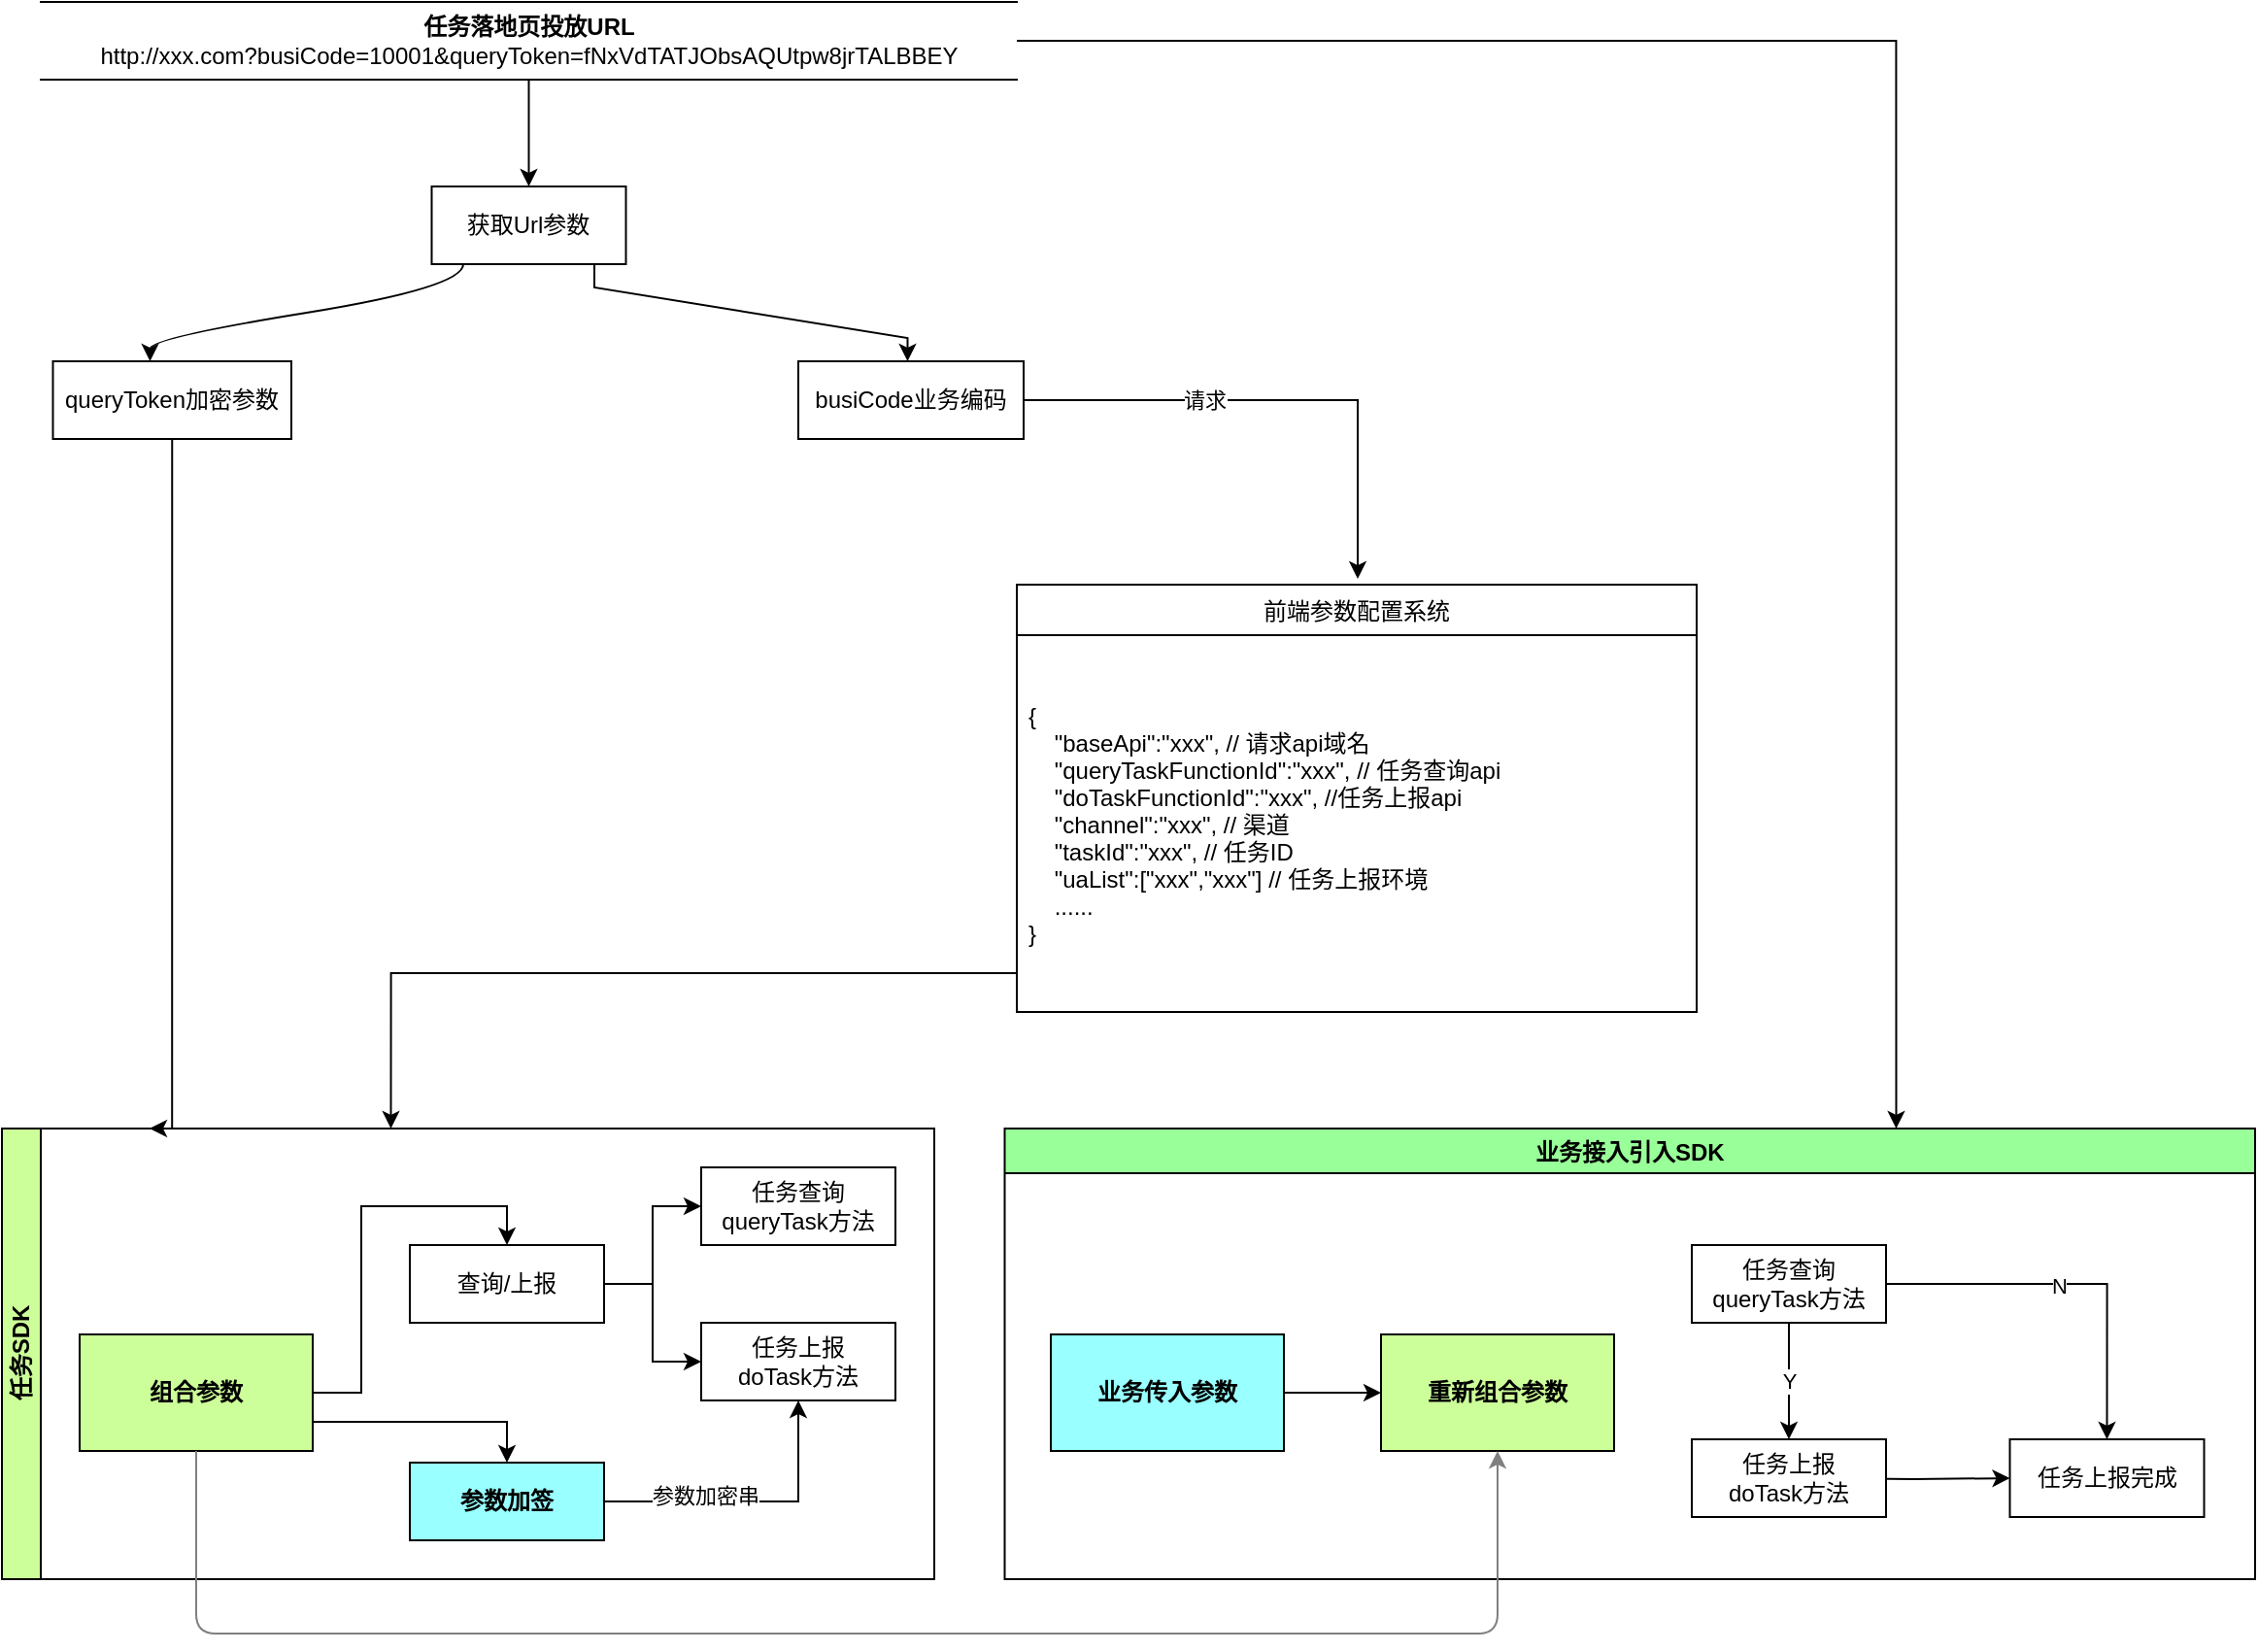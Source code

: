 <mxfile version="14.8.0" type="github">
  <diagram id="C5RBs43oDa-KdzZeNtuy" name="Page-1">
    <mxGraphModel dx="1135" dy="663" grid="0" gridSize="10" guides="1" tooltips="1" connect="1" arrows="1" fold="1" page="1" pageScale="1" pageWidth="827" pageHeight="1169" math="0" shadow="0">
      <root>
        <mxCell id="WIyWlLk6GJQsqaUBKTNV-0" />
        <mxCell id="WIyWlLk6GJQsqaUBKTNV-1" parent="WIyWlLk6GJQsqaUBKTNV-0" />
        <mxCell id="htEk-oxKotlAjfGUwijA-61" value="" style="html=1;curved=1;noEdgeStyle=1;orthogonal=1;" parent="WIyWlLk6GJQsqaUBKTNV-1" source="htEk-oxKotlAjfGUwijA-59" target="htEk-oxKotlAjfGUwijA-60" edge="1">
          <mxGeometry relative="1" as="geometry">
            <Array as="points">
              <mxPoint x="287.5" y="487" />
              <mxPoint x="126.25" y="513" />
            </Array>
          </mxGeometry>
        </mxCell>
        <mxCell id="htEk-oxKotlAjfGUwijA-59" value="获取Url参数" style="whiteSpace=wrap;html=1;" parent="WIyWlLk6GJQsqaUBKTNV-1" vertex="1">
          <mxGeometry x="271.25" y="435" width="100" height="40" as="geometry" />
        </mxCell>
        <mxCell id="htEk-oxKotlAjfGUwijA-183" style="edgeStyle=orthogonalEdgeStyle;rounded=0;orthogonalLoop=1;jettySize=auto;html=1;exitX=0.5;exitY=1;exitDx=0;exitDy=0;" parent="WIyWlLk6GJQsqaUBKTNV-1" source="htEk-oxKotlAjfGUwijA-60" edge="1">
          <mxGeometry relative="1" as="geometry">
            <mxPoint x="126" y="920" as="targetPoint" />
            <Array as="points">
              <mxPoint x="126" y="920" />
            </Array>
          </mxGeometry>
        </mxCell>
        <mxCell id="htEk-oxKotlAjfGUwijA-60" value="queryToken加密参数" style="whiteSpace=wrap;html=1;" parent="WIyWlLk6GJQsqaUBKTNV-1" vertex="1">
          <mxGeometry x="76.25" y="525" width="122.75" height="40" as="geometry" />
        </mxCell>
        <mxCell id="htEk-oxKotlAjfGUwijA-154" value="请求" style="edgeStyle=orthogonalEdgeStyle;rounded=0;orthogonalLoop=1;jettySize=auto;html=1;exitX=0.5;exitY=1;exitDx=0;exitDy=0;" parent="WIyWlLk6GJQsqaUBKTNV-1" source="htEk-oxKotlAjfGUwijA-78" edge="1">
          <mxGeometry relative="1" as="geometry">
            <mxPoint x="748" y="637" as="targetPoint" />
            <Array as="points">
              <mxPoint x="566" y="565" />
              <mxPoint x="566" y="545" />
              <mxPoint x="748" y="545" />
              <mxPoint x="748" y="637" />
            </Array>
          </mxGeometry>
        </mxCell>
        <mxCell id="htEk-oxKotlAjfGUwijA-78" value="busiCode业务编码" style="whiteSpace=wrap;html=1;" parent="WIyWlLk6GJQsqaUBKTNV-1" vertex="1">
          <mxGeometry x="460" y="525" width="116" height="40" as="geometry" />
        </mxCell>
        <mxCell id="htEk-oxKotlAjfGUwijA-77" value="" style="edgeStyle=orthogonalEdgeStyle;rounded=0;orthogonalLoop=1;jettySize=auto;html=1;noEdgeStyle=1;orthogonal=1;" parent="WIyWlLk6GJQsqaUBKTNV-1" source="htEk-oxKotlAjfGUwijA-59" target="htEk-oxKotlAjfGUwijA-78" edge="1">
          <mxGeometry relative="1" as="geometry">
            <Array as="points">
              <mxPoint x="355" y="487" />
              <mxPoint x="516.25" y="513" />
            </Array>
          </mxGeometry>
        </mxCell>
        <mxCell id="htEk-oxKotlAjfGUwijA-150" value="前端参数配置系统" style="swimlane;fontStyle=0;childLayout=stackLayout;horizontal=1;startSize=26;fillColor=none;horizontalStack=0;resizeParent=1;resizeParentMax=0;resizeLast=0;collapsible=1;marginBottom=0;" parent="WIyWlLk6GJQsqaUBKTNV-1" vertex="1">
          <mxGeometry x="572.5" y="640" width="350" height="220" as="geometry" />
        </mxCell>
        <mxCell id="htEk-oxKotlAjfGUwijA-153" value="&#xa;&#xa;{&#xa;    &quot;baseApi&quot;:&quot;xxx&quot;, // 请求api域名&#xa;    &quot;queryTaskFunctionId&quot;:&quot;xxx&quot;, // 任务查询api&#xa;    &quot;doTaskFunctionId&quot;:&quot;xxx&quot;, //任务上报api&#xa;    &quot;channel&quot;:&quot;xxx&quot;, // 渠道&#xa;    &quot;taskId&quot;:&quot;xxx&quot;, // 任务ID&#xa;    &quot;uaList&quot;:[&quot;xxx&quot;,&quot;xxx&quot;] // 任务上报环境&#xa;    ......&#xa;}" style="text;strokeColor=none;fillColor=none;align=left;verticalAlign=top;spacingLeft=4;spacingRight=4;overflow=hidden;rotatable=0;points=[[0,0.5],[1,0.5]];portConstraint=eastwest;" parent="htEk-oxKotlAjfGUwijA-150" vertex="1">
          <mxGeometry y="26" width="350" height="194" as="geometry" />
        </mxCell>
        <mxCell id="htEk-oxKotlAjfGUwijA-159" style="edgeStyle=orthogonalEdgeStyle;rounded=0;orthogonalLoop=1;jettySize=auto;html=1;entryX=0.5;entryY=0;entryDx=0;entryDy=0;" parent="WIyWlLk6GJQsqaUBKTNV-1" source="htEk-oxKotlAjfGUwijA-158" target="htEk-oxKotlAjfGUwijA-59" edge="1">
          <mxGeometry relative="1" as="geometry" />
        </mxCell>
        <mxCell id="htEk-oxKotlAjfGUwijA-210" style="edgeStyle=orthogonalEdgeStyle;rounded=0;orthogonalLoop=1;jettySize=auto;html=1;entryX=0.713;entryY=0;entryDx=0;entryDy=0;entryPerimeter=0;" parent="WIyWlLk6GJQsqaUBKTNV-1" source="htEk-oxKotlAjfGUwijA-158" target="htEk-oxKotlAjfGUwijA-232" edge="1">
          <mxGeometry relative="1" as="geometry">
            <mxPoint x="996.25" y="910" as="targetPoint" />
            <Array as="points">
              <mxPoint x="1025" y="360" />
            </Array>
          </mxGeometry>
        </mxCell>
        <mxCell id="htEk-oxKotlAjfGUwijA-158" value="&lt;span&gt;&lt;b&gt;任务落地页投放URL&lt;/b&gt;&lt;/span&gt;&lt;br&gt;http://xxx.com?busiCode=10001&amp;amp;queryToken=fNxVdTATJObsAQUtpw8jrTALBBEY" style="shape=partialRectangle;whiteSpace=wrap;html=1;left=0;right=0;fillColor=none;" parent="WIyWlLk6GJQsqaUBKTNV-1" vertex="1">
          <mxGeometry x="70" y="340" width="502.5" height="40" as="geometry" />
        </mxCell>
        <mxCell id="htEk-oxKotlAjfGUwijA-177" value="任务SDK" style="swimlane;html=1;startSize=20;horizontal=0;childLayout=treeLayout;horizontalTree=1;resizable=0;containerType=tree;fillColor=#CCFF99;" parent="WIyWlLk6GJQsqaUBKTNV-1" vertex="1">
          <mxGeometry x="50" y="920" width="480" height="232" as="geometry" />
        </mxCell>
        <mxCell id="htEk-oxKotlAjfGUwijA-178" value="查询/上报" style="whiteSpace=wrap;html=1;" parent="htEk-oxKotlAjfGUwijA-177" vertex="1">
          <mxGeometry x="210" y="60" width="100" height="40" as="geometry" />
        </mxCell>
        <mxCell id="htEk-oxKotlAjfGUwijA-179" value="任务查询queryTask方法" style="whiteSpace=wrap;html=1;" parent="htEk-oxKotlAjfGUwijA-177" vertex="1">
          <mxGeometry x="360" y="20" width="100" height="40" as="geometry" />
        </mxCell>
        <mxCell id="htEk-oxKotlAjfGUwijA-180" value="" style="edgeStyle=elbowEdgeStyle;elbow=horizontal;html=1;rounded=0;" parent="htEk-oxKotlAjfGUwijA-177" source="htEk-oxKotlAjfGUwijA-178" target="htEk-oxKotlAjfGUwijA-179" edge="1">
          <mxGeometry relative="1" as="geometry" />
        </mxCell>
        <mxCell id="htEk-oxKotlAjfGUwijA-181" value="任务上报&lt;br&gt;doTask方法" style="whiteSpace=wrap;html=1;" parent="htEk-oxKotlAjfGUwijA-177" vertex="1">
          <mxGeometry x="360" y="100" width="100" height="40" as="geometry" />
        </mxCell>
        <mxCell id="htEk-oxKotlAjfGUwijA-182" value="" style="edgeStyle=elbowEdgeStyle;elbow=horizontal;html=1;rounded=0;" parent="htEk-oxKotlAjfGUwijA-177" source="htEk-oxKotlAjfGUwijA-178" target="htEk-oxKotlAjfGUwijA-181" edge="1">
          <mxGeometry relative="1" as="geometry" />
        </mxCell>
        <mxCell id="htEk-oxKotlAjfGUwijA-199" style="edgeStyle=orthogonalEdgeStyle;rounded=0;orthogonalLoop=1;jettySize=auto;html=1;entryX=0.5;entryY=0;entryDx=0;entryDy=0;" parent="htEk-oxKotlAjfGUwijA-177" source="htEk-oxKotlAjfGUwijA-185" target="htEk-oxKotlAjfGUwijA-178" edge="1">
          <mxGeometry relative="1" as="geometry" />
        </mxCell>
        <mxCell id="htEk-oxKotlAjfGUwijA-185" value="&lt;span style=&quot;text-align: left&quot;&gt;&lt;b&gt;组合参数&lt;/b&gt;&lt;/span&gt;" style="rounded=0;whiteSpace=wrap;html=1;fillColor=#CCFF99;" parent="htEk-oxKotlAjfGUwijA-177" vertex="1">
          <mxGeometry x="40" y="106" width="120" height="60" as="geometry" />
        </mxCell>
        <mxCell id="htEk-oxKotlAjfGUwijA-201" style="edgeStyle=orthogonalEdgeStyle;rounded=0;orthogonalLoop=1;jettySize=auto;html=1;entryX=0.5;entryY=1;entryDx=0;entryDy=0;" parent="htEk-oxKotlAjfGUwijA-177" source="htEk-oxKotlAjfGUwijA-195" target="htEk-oxKotlAjfGUwijA-181" edge="1">
          <mxGeometry relative="1" as="geometry" />
        </mxCell>
        <mxCell id="htEk-oxKotlAjfGUwijA-203" value="参数加密串" style="edgeLabel;html=1;align=center;verticalAlign=middle;resizable=0;points=[];" parent="htEk-oxKotlAjfGUwijA-201" vertex="1" connectable="0">
          <mxGeometry x="-0.316" y="3" relative="1" as="geometry">
            <mxPoint as="offset" />
          </mxGeometry>
        </mxCell>
        <mxCell id="htEk-oxKotlAjfGUwijA-195" value="&lt;b&gt;参数加签&lt;/b&gt;" style="whiteSpace=wrap;html=1;fillColor=#99FFFF;" parent="htEk-oxKotlAjfGUwijA-177" vertex="1">
          <mxGeometry x="210" y="172" width="100" height="40" as="geometry" />
        </mxCell>
        <mxCell id="htEk-oxKotlAjfGUwijA-200" style="edgeStyle=orthogonalEdgeStyle;rounded=0;orthogonalLoop=1;jettySize=auto;html=1;exitX=1;exitY=0.75;exitDx=0;exitDy=0;" parent="htEk-oxKotlAjfGUwijA-177" source="htEk-oxKotlAjfGUwijA-185" target="htEk-oxKotlAjfGUwijA-195" edge="1">
          <mxGeometry relative="1" as="geometry" />
        </mxCell>
        <mxCell id="htEk-oxKotlAjfGUwijA-184" style="edgeStyle=orthogonalEdgeStyle;rounded=0;orthogonalLoop=1;jettySize=auto;html=1;" parent="WIyWlLk6GJQsqaUBKTNV-1" source="htEk-oxKotlAjfGUwijA-153" edge="1">
          <mxGeometry relative="1" as="geometry">
            <mxPoint x="250.25" y="920" as="targetPoint" />
            <Array as="points">
              <mxPoint x="250.25" y="840" />
            </Array>
          </mxGeometry>
        </mxCell>
        <mxCell id="htEk-oxKotlAjfGUwijA-232" value="业务接入引入SDK" style="swimlane;fillColor=#99FF99;" parent="WIyWlLk6GJQsqaUBKTNV-1" vertex="1">
          <mxGeometry x="566.25" y="920" width="643.75" height="232" as="geometry" />
        </mxCell>
        <mxCell id="htEk-oxKotlAjfGUwijA-237" style="edgeStyle=orthogonalEdgeStyle;rounded=0;orthogonalLoop=1;jettySize=auto;html=1;entryX=0.5;entryY=0;entryDx=0;entryDy=0;" parent="htEk-oxKotlAjfGUwijA-232" source="htEk-oxKotlAjfGUwijA-233" target="htEk-oxKotlAjfGUwijA-230" edge="1">
          <mxGeometry relative="1" as="geometry">
            <mxPoint x="417.5" y="80" as="sourcePoint" />
          </mxGeometry>
        </mxCell>
        <mxCell id="htEk-oxKotlAjfGUwijA-255" value="N" style="edgeLabel;html=1;align=center;verticalAlign=middle;resizable=0;points=[];" parent="htEk-oxKotlAjfGUwijA-237" vertex="1" connectable="0">
          <mxGeometry x="-0.087" y="-1" relative="1" as="geometry">
            <mxPoint as="offset" />
          </mxGeometry>
        </mxCell>
        <mxCell id="htEk-oxKotlAjfGUwijA-243" value="Y" style="edgeStyle=orthogonalEdgeStyle;rounded=0;orthogonalLoop=1;jettySize=auto;html=1;exitX=0.5;exitY=1;exitDx=0;exitDy=0;entryX=0.5;entryY=0;entryDx=0;entryDy=0;" parent="htEk-oxKotlAjfGUwijA-232" source="htEk-oxKotlAjfGUwijA-233" target="htEk-oxKotlAjfGUwijA-235" edge="1">
          <mxGeometry relative="1" as="geometry" />
        </mxCell>
        <mxCell id="htEk-oxKotlAjfGUwijA-233" value="任务查询queryTask方法" style="whiteSpace=wrap;html=1;" parent="htEk-oxKotlAjfGUwijA-232" vertex="1">
          <mxGeometry x="353.75" y="60" width="100" height="40" as="geometry" />
        </mxCell>
        <mxCell id="htEk-oxKotlAjfGUwijA-244" style="edgeStyle=orthogonalEdgeStyle;rounded=0;orthogonalLoop=1;jettySize=auto;html=1;entryX=0;entryY=0.5;entryDx=0;entryDy=0;" parent="htEk-oxKotlAjfGUwijA-232" target="htEk-oxKotlAjfGUwijA-230" edge="1">
          <mxGeometry relative="1" as="geometry">
            <mxPoint x="417.5" y="180" as="sourcePoint" />
          </mxGeometry>
        </mxCell>
        <mxCell id="htEk-oxKotlAjfGUwijA-235" value="任务上报&lt;br&gt;doTask方法" style="whiteSpace=wrap;html=1;" parent="htEk-oxKotlAjfGUwijA-232" vertex="1">
          <mxGeometry x="353.75" y="160" width="100" height="40" as="geometry" />
        </mxCell>
        <mxCell id="htEk-oxKotlAjfGUwijA-230" value="任务上报完成" style="whiteSpace=wrap;html=1;" parent="htEk-oxKotlAjfGUwijA-232" vertex="1">
          <mxGeometry x="517.5" y="160" width="100" height="40" as="geometry" />
        </mxCell>
        <mxCell id="htEk-oxKotlAjfGUwijA-245" value="&lt;span style=&quot;text-align: left&quot;&gt;&lt;b&gt;重新组合参数&lt;/b&gt;&lt;br&gt;&lt;/span&gt;" style="rounded=0;whiteSpace=wrap;html=1;fillColor=#CCFF99;" parent="htEk-oxKotlAjfGUwijA-232" vertex="1">
          <mxGeometry x="193.75" y="106" width="120" height="60" as="geometry" />
        </mxCell>
        <mxCell id="htEk-oxKotlAjfGUwijA-248" style="edgeStyle=orthogonalEdgeStyle;rounded=0;orthogonalLoop=1;jettySize=auto;html=1;entryX=0;entryY=0.5;entryDx=0;entryDy=0;" parent="htEk-oxKotlAjfGUwijA-232" source="htEk-oxKotlAjfGUwijA-247" target="htEk-oxKotlAjfGUwijA-245" edge="1">
          <mxGeometry relative="1" as="geometry" />
        </mxCell>
        <mxCell id="htEk-oxKotlAjfGUwijA-247" value="&lt;b&gt;业务传入参数&lt;br&gt;&lt;/b&gt;" style="rounded=0;whiteSpace=wrap;html=1;fillColor=#99FFFF;" parent="htEk-oxKotlAjfGUwijA-232" vertex="1">
          <mxGeometry x="23.75" y="106" width="120" height="60" as="geometry" />
        </mxCell>
        <mxCell id="htEk-oxKotlAjfGUwijA-251" value="" style="edgeStyle=elbowEdgeStyle;elbow=vertical;endArrow=classic;html=1;entryX=0.5;entryY=1;entryDx=0;entryDy=0;exitX=0.5;exitY=1;exitDx=0;exitDy=0;strokeColor=#808080;" parent="WIyWlLk6GJQsqaUBKTNV-1" source="htEk-oxKotlAjfGUwijA-185" target="htEk-oxKotlAjfGUwijA-245" edge="1">
          <mxGeometry width="50" height="50" relative="1" as="geometry">
            <mxPoint x="700" y="1200" as="sourcePoint" />
            <mxPoint x="750" y="1150" as="targetPoint" />
            <Array as="points">
              <mxPoint x="510" y="1180" />
              <mxPoint x="560" y="1200" />
            </Array>
          </mxGeometry>
        </mxCell>
      </root>
    </mxGraphModel>
  </diagram>
</mxfile>
